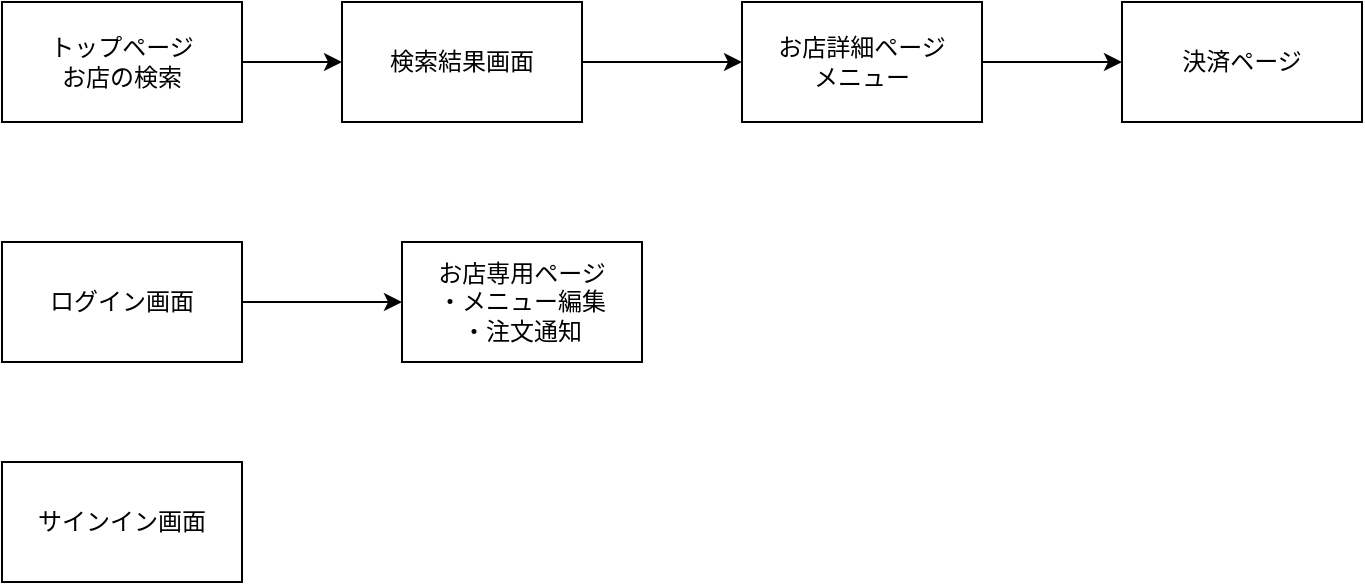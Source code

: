 <mxfile version="13.6.5" type="github">
  <diagram id="r8xHnbqUBmYu04PWjt0k" name="Page-1">
    <mxGraphModel dx="1186" dy="764" grid="1" gridSize="10" guides="1" tooltips="1" connect="1" arrows="1" fold="1" page="1" pageScale="1" pageWidth="827" pageHeight="1169" math="0" shadow="0">
      <root>
        <mxCell id="0" />
        <mxCell id="1" parent="0" />
        <mxCell id="awSX5_s5WfXwRv5CiNmm-3" value="" style="edgeStyle=orthogonalEdgeStyle;rounded=0;orthogonalLoop=1;jettySize=auto;html=1;" edge="1" parent="1" source="awSX5_s5WfXwRv5CiNmm-1" target="awSX5_s5WfXwRv5CiNmm-2">
          <mxGeometry relative="1" as="geometry" />
        </mxCell>
        <mxCell id="awSX5_s5WfXwRv5CiNmm-1" value="トップページ&lt;br&gt;お店の検索" style="rounded=0;whiteSpace=wrap;html=1;" vertex="1" parent="1">
          <mxGeometry x="30" y="140" width="120" height="60" as="geometry" />
        </mxCell>
        <mxCell id="awSX5_s5WfXwRv5CiNmm-5" value="" style="edgeStyle=orthogonalEdgeStyle;rounded=0;orthogonalLoop=1;jettySize=auto;html=1;" edge="1" parent="1" source="awSX5_s5WfXwRv5CiNmm-2" target="awSX5_s5WfXwRv5CiNmm-4">
          <mxGeometry relative="1" as="geometry" />
        </mxCell>
        <mxCell id="awSX5_s5WfXwRv5CiNmm-2" value="検索結果画面" style="rounded=0;whiteSpace=wrap;html=1;" vertex="1" parent="1">
          <mxGeometry x="200" y="140" width="120" height="60" as="geometry" />
        </mxCell>
        <mxCell id="awSX5_s5WfXwRv5CiNmm-4" value="お店詳細ページ&lt;br&gt;メニュー" style="rounded=0;whiteSpace=wrap;html=1;" vertex="1" parent="1">
          <mxGeometry x="400" y="140" width="120" height="60" as="geometry" />
        </mxCell>
        <mxCell id="awSX5_s5WfXwRv5CiNmm-6" value="決済ページ" style="whiteSpace=wrap;html=1;rounded=0;" vertex="1" parent="1">
          <mxGeometry x="590" y="140" width="120" height="60" as="geometry" />
        </mxCell>
        <mxCell id="awSX5_s5WfXwRv5CiNmm-9" value="" style="edgeStyle=orthogonalEdgeStyle;rounded=0;orthogonalLoop=1;jettySize=auto;html=1;" edge="1" parent="1" source="awSX5_s5WfXwRv5CiNmm-4">
          <mxGeometry relative="1" as="geometry">
            <mxPoint x="520" y="170" as="sourcePoint" />
            <mxPoint x="590" y="170" as="targetPoint" />
          </mxGeometry>
        </mxCell>
        <mxCell id="awSX5_s5WfXwRv5CiNmm-13" value="" style="edgeStyle=orthogonalEdgeStyle;rounded=0;orthogonalLoop=1;jettySize=auto;html=1;" edge="1" parent="1" source="awSX5_s5WfXwRv5CiNmm-10" target="awSX5_s5WfXwRv5CiNmm-12">
          <mxGeometry relative="1" as="geometry" />
        </mxCell>
        <mxCell id="awSX5_s5WfXwRv5CiNmm-10" value="ログイン画面" style="rounded=0;whiteSpace=wrap;html=1;" vertex="1" parent="1">
          <mxGeometry x="30" y="260" width="120" height="60" as="geometry" />
        </mxCell>
        <mxCell id="awSX5_s5WfXwRv5CiNmm-11" value="サインイン画面" style="rounded=0;whiteSpace=wrap;html=1;" vertex="1" parent="1">
          <mxGeometry x="30" y="370" width="120" height="60" as="geometry" />
        </mxCell>
        <mxCell id="awSX5_s5WfXwRv5CiNmm-12" value="お店専用ページ&lt;br&gt;・メニュー編集&lt;br&gt;・注文通知" style="rounded=0;whiteSpace=wrap;html=1;" vertex="1" parent="1">
          <mxGeometry x="230" y="260" width="120" height="60" as="geometry" />
        </mxCell>
      </root>
    </mxGraphModel>
  </diagram>
</mxfile>
